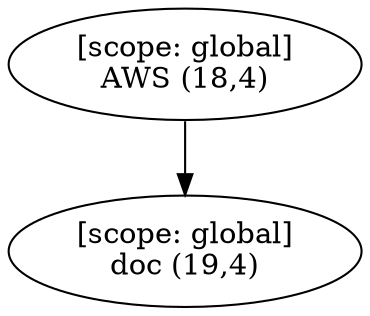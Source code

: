 digraph G {
  graph [ rankdir =TB ];
subgraph global {
  graph [ label = "Scope [global]" ];
  "[scope: global]
AWS (18,4)";
  "[scope: global]
doc (19,4)";
}

  "[scope: global]
AWS (18,4)" -> "[scope: global]
doc (19,4)";
}
